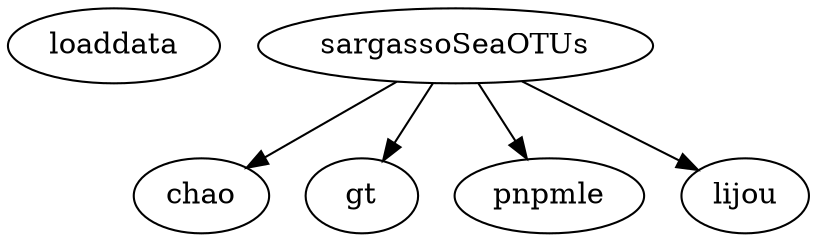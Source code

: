 digraph unnamed {
//sargassoSeaOTUs [function="read.cps", file="system.file('extdata', 'sargassoSeaOTU_CPS_unique.txt', package='richest')"];
//sargassoSeaOTUs [function="data", a="'sargassoOTU'"];
loaddata [expression="data(sargassoOTU)"];
sargassoSeaOTUs [expression="get('cps')"];
chao [function=chao];
gt [method="'gt'", by=100, end=5000, start=0, function=richest];
sargassoSeaOTUs -> gt  [name=data];
pnpmle [method="'pnpmle'", by=100, end=5000, start=0, function=richest];
sargassoSeaOTUs -> pnpmle  [name=data];
lijou [method="'lijou'", by=100, end=5000, start=0, function=richest];
sargassoSeaOTUs -> lijou  [name=data];
sargassoSeaOTUs -> chao  [name=cps];
}
#library("richest")
#library("stats")
#library("utils")
